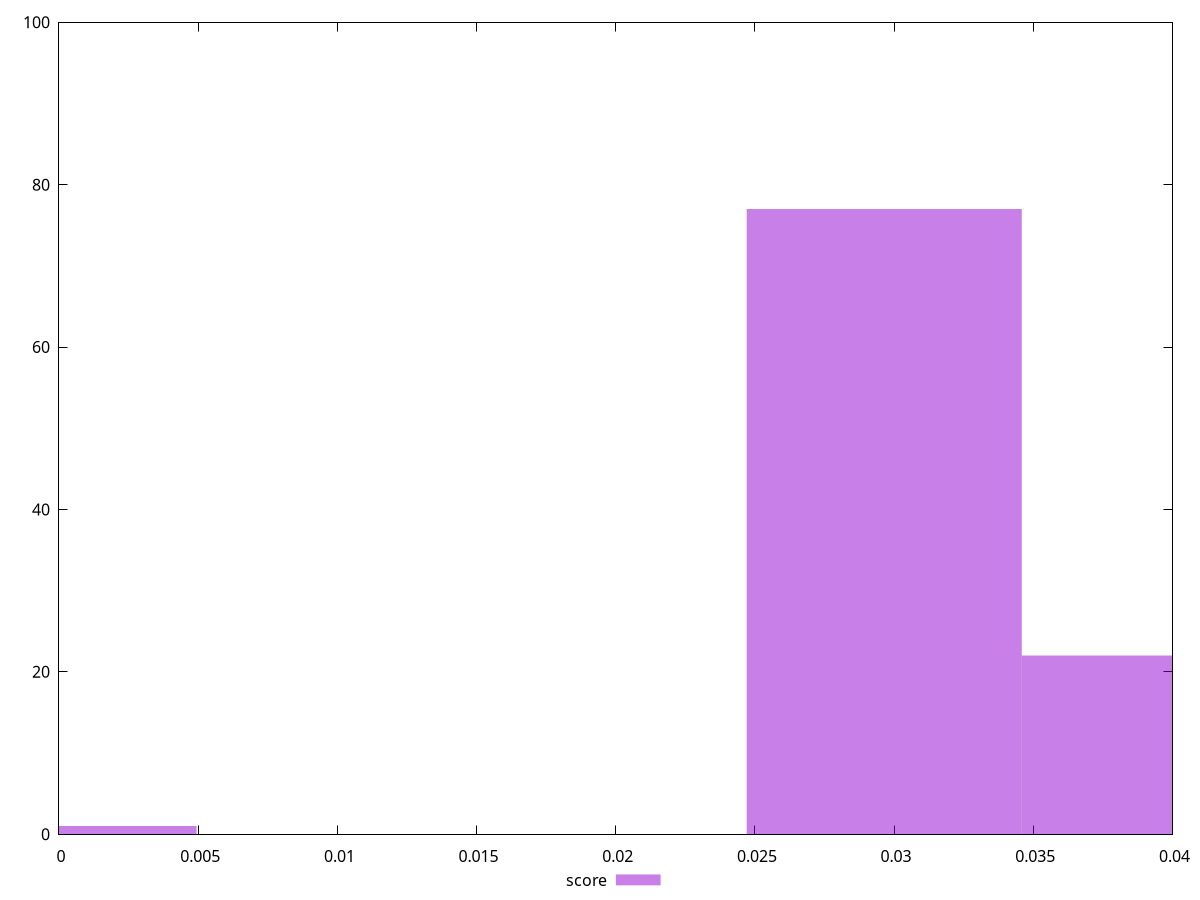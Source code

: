 reset

$score <<EOF
0 1
0.029644709207032965 77
0.03952627894271062 22
EOF

set key outside below
set boxwidth 0.009881569735677656
set xrange [0:0.04]
set yrange [0:100]
set trange [0:100]
set style fill transparent solid 0.5 noborder
set terminal svg size 640, 490 enhanced background rgb 'white'
set output "report_00019_2021-02-10T18-14-37.922Z//largest-contentful-paint/samples/pages+cached+noadtech/score/histogram.svg"

plot $score title "score" with boxes

reset
